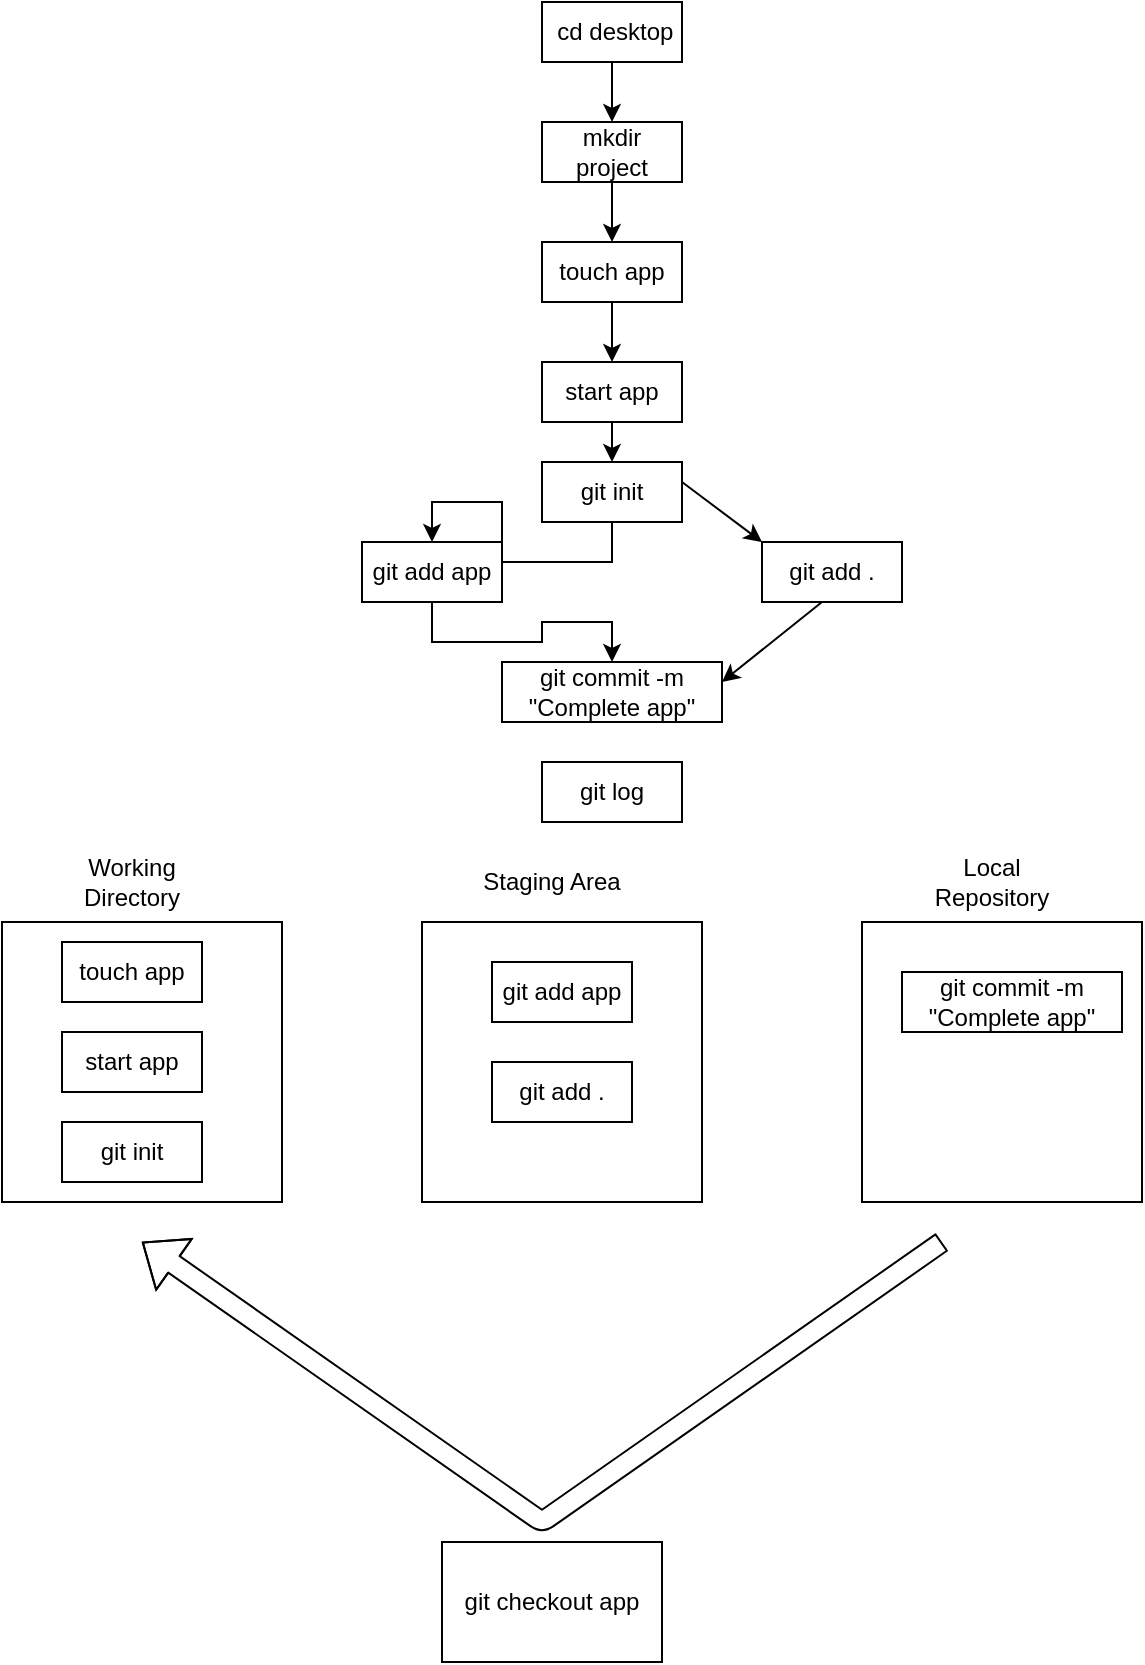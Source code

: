 <mxfile version="13.7.5" type="github">
  <diagram id="kgpKYQtTHZ0yAKxKKP6v" name="Page-1">
    <mxGraphModel dx="1108" dy="482" grid="1" gridSize="10" guides="1" tooltips="1" connect="1" arrows="1" fold="1" page="1" pageScale="1" pageWidth="850" pageHeight="1100" math="0" shadow="0">
      <root>
        <mxCell id="0" />
        <mxCell id="1" parent="0" />
        <mxCell id="72UNQaQtU82CDFyThiPd-6" style="edgeStyle=orthogonalEdgeStyle;rounded=0;orthogonalLoop=1;jettySize=auto;html=1;exitX=0.5;exitY=1;exitDx=0;exitDy=0;" edge="1" parent="1" source="72UNQaQtU82CDFyThiPd-2" target="72UNQaQtU82CDFyThiPd-3">
          <mxGeometry relative="1" as="geometry" />
        </mxCell>
        <mxCell id="72UNQaQtU82CDFyThiPd-2" value="&amp;nbsp;cd desktop" style="rounded=0;whiteSpace=wrap;html=1;" vertex="1" parent="1">
          <mxGeometry x="360" y="220" width="70" height="30" as="geometry" />
        </mxCell>
        <mxCell id="72UNQaQtU82CDFyThiPd-8" style="edgeStyle=orthogonalEdgeStyle;rounded=0;orthogonalLoop=1;jettySize=auto;html=1;exitX=0.5;exitY=1;exitDx=0;exitDy=0;" edge="1" parent="1" source="72UNQaQtU82CDFyThiPd-3" target="72UNQaQtU82CDFyThiPd-4">
          <mxGeometry relative="1" as="geometry" />
        </mxCell>
        <mxCell id="72UNQaQtU82CDFyThiPd-3" value="mkdir project" style="rounded=0;whiteSpace=wrap;html=1;" vertex="1" parent="1">
          <mxGeometry x="360" y="280" width="70" height="30" as="geometry" />
        </mxCell>
        <mxCell id="72UNQaQtU82CDFyThiPd-9" style="edgeStyle=orthogonalEdgeStyle;rounded=0;orthogonalLoop=1;jettySize=auto;html=1;exitX=0.5;exitY=1;exitDx=0;exitDy=0;entryX=0.5;entryY=0;entryDx=0;entryDy=0;" edge="1" parent="1" source="72UNQaQtU82CDFyThiPd-4" target="72UNQaQtU82CDFyThiPd-7">
          <mxGeometry relative="1" as="geometry" />
        </mxCell>
        <mxCell id="72UNQaQtU82CDFyThiPd-4" value="touch app" style="rounded=0;whiteSpace=wrap;html=1;" vertex="1" parent="1">
          <mxGeometry x="360" y="340" width="70" height="30" as="geometry" />
        </mxCell>
        <mxCell id="72UNQaQtU82CDFyThiPd-13" style="edgeStyle=orthogonalEdgeStyle;rounded=0;orthogonalLoop=1;jettySize=auto;html=1;exitX=0.5;exitY=1;exitDx=0;exitDy=0;entryX=0.5;entryY=0;entryDx=0;entryDy=0;" edge="1" parent="1" source="72UNQaQtU82CDFyThiPd-7" target="72UNQaQtU82CDFyThiPd-10">
          <mxGeometry relative="1" as="geometry" />
        </mxCell>
        <mxCell id="72UNQaQtU82CDFyThiPd-7" value="start app" style="rounded=0;whiteSpace=wrap;html=1;" vertex="1" parent="1">
          <mxGeometry x="360" y="400" width="70" height="30" as="geometry" />
        </mxCell>
        <mxCell id="72UNQaQtU82CDFyThiPd-14" style="edgeStyle=orthogonalEdgeStyle;rounded=0;orthogonalLoop=1;jettySize=auto;html=1;exitX=0.5;exitY=1;exitDx=0;exitDy=0;entryX=0.5;entryY=0;entryDx=0;entryDy=0;" edge="1" parent="1" source="72UNQaQtU82CDFyThiPd-10" target="72UNQaQtU82CDFyThiPd-11">
          <mxGeometry relative="1" as="geometry" />
        </mxCell>
        <mxCell id="72UNQaQtU82CDFyThiPd-10" value="git init" style="rounded=0;whiteSpace=wrap;html=1;" vertex="1" parent="1">
          <mxGeometry x="360" y="450" width="70" height="30" as="geometry" />
        </mxCell>
        <mxCell id="72UNQaQtU82CDFyThiPd-15" style="edgeStyle=orthogonalEdgeStyle;rounded=0;orthogonalLoop=1;jettySize=auto;html=1;exitX=0.5;exitY=1;exitDx=0;exitDy=0;entryX=0.5;entryY=0;entryDx=0;entryDy=0;" edge="1" parent="1" source="72UNQaQtU82CDFyThiPd-11" target="72UNQaQtU82CDFyThiPd-12">
          <mxGeometry relative="1" as="geometry" />
        </mxCell>
        <mxCell id="72UNQaQtU82CDFyThiPd-11" value="git add app" style="rounded=0;whiteSpace=wrap;html=1;" vertex="1" parent="1">
          <mxGeometry x="270" y="490" width="70" height="30" as="geometry" />
        </mxCell>
        <mxCell id="72UNQaQtU82CDFyThiPd-12" value="git commit -m &quot;Complete app&quot;" style="rounded=0;whiteSpace=wrap;html=1;" vertex="1" parent="1">
          <mxGeometry x="340" y="550" width="110" height="30" as="geometry" />
        </mxCell>
        <mxCell id="72UNQaQtU82CDFyThiPd-16" value="git log" style="rounded=0;whiteSpace=wrap;html=1;" vertex="1" parent="1">
          <mxGeometry x="360" y="600" width="70" height="30" as="geometry" />
        </mxCell>
        <mxCell id="72UNQaQtU82CDFyThiPd-17" value="git add ." style="rounded=0;whiteSpace=wrap;html=1;" vertex="1" parent="1">
          <mxGeometry x="470" y="490" width="70" height="30" as="geometry" />
        </mxCell>
        <mxCell id="72UNQaQtU82CDFyThiPd-19" value="" style="endArrow=classic;html=1;" edge="1" parent="1">
          <mxGeometry width="50" height="50" relative="1" as="geometry">
            <mxPoint x="430" y="460" as="sourcePoint" />
            <mxPoint x="470" y="490" as="targetPoint" />
          </mxGeometry>
        </mxCell>
        <mxCell id="72UNQaQtU82CDFyThiPd-21" value="" style="endArrow=classic;html=1;" edge="1" parent="1">
          <mxGeometry width="50" height="50" relative="1" as="geometry">
            <mxPoint x="500" y="520" as="sourcePoint" />
            <mxPoint x="450" y="560" as="targetPoint" />
          </mxGeometry>
        </mxCell>
        <mxCell id="72UNQaQtU82CDFyThiPd-22" value="" style="whiteSpace=wrap;html=1;aspect=fixed;" vertex="1" parent="1">
          <mxGeometry x="90" y="680" width="140" height="140" as="geometry" />
        </mxCell>
        <mxCell id="72UNQaQtU82CDFyThiPd-23" value="" style="whiteSpace=wrap;html=1;aspect=fixed;" vertex="1" parent="1">
          <mxGeometry x="300" y="680" width="140" height="140" as="geometry" />
        </mxCell>
        <mxCell id="72UNQaQtU82CDFyThiPd-24" value="" style="whiteSpace=wrap;html=1;aspect=fixed;" vertex="1" parent="1">
          <mxGeometry x="520" y="680" width="140" height="140" as="geometry" />
        </mxCell>
        <mxCell id="72UNQaQtU82CDFyThiPd-26" value="Working Directory" style="text;html=1;strokeColor=none;fillColor=none;align=center;verticalAlign=middle;whiteSpace=wrap;rounded=0;" vertex="1" parent="1">
          <mxGeometry x="110" y="650" width="90" height="20" as="geometry" />
        </mxCell>
        <mxCell id="72UNQaQtU82CDFyThiPd-27" value="Staging Area" style="text;html=1;strokeColor=none;fillColor=none;align=center;verticalAlign=middle;whiteSpace=wrap;rounded=0;" vertex="1" parent="1">
          <mxGeometry x="320" y="650" width="90" height="20" as="geometry" />
        </mxCell>
        <mxCell id="72UNQaQtU82CDFyThiPd-28" value="Local Repository" style="text;html=1;strokeColor=none;fillColor=none;align=center;verticalAlign=middle;whiteSpace=wrap;rounded=0;" vertex="1" parent="1">
          <mxGeometry x="540" y="650" width="90" height="20" as="geometry" />
        </mxCell>
        <mxCell id="72UNQaQtU82CDFyThiPd-29" value="touch app" style="rounded=0;whiteSpace=wrap;html=1;" vertex="1" parent="1">
          <mxGeometry x="120" y="690" width="70" height="30" as="geometry" />
        </mxCell>
        <mxCell id="72UNQaQtU82CDFyThiPd-30" value="start app" style="rounded=0;whiteSpace=wrap;html=1;" vertex="1" parent="1">
          <mxGeometry x="120" y="735" width="70" height="30" as="geometry" />
        </mxCell>
        <mxCell id="72UNQaQtU82CDFyThiPd-31" value="git init" style="rounded=0;whiteSpace=wrap;html=1;" vertex="1" parent="1">
          <mxGeometry x="120" y="780" width="70" height="30" as="geometry" />
        </mxCell>
        <mxCell id="72UNQaQtU82CDFyThiPd-32" value="git add app" style="rounded=0;whiteSpace=wrap;html=1;" vertex="1" parent="1">
          <mxGeometry x="335" y="700" width="70" height="30" as="geometry" />
        </mxCell>
        <mxCell id="72UNQaQtU82CDFyThiPd-33" value="git add ." style="rounded=0;whiteSpace=wrap;html=1;" vertex="1" parent="1">
          <mxGeometry x="335" y="750" width="70" height="30" as="geometry" />
        </mxCell>
        <mxCell id="72UNQaQtU82CDFyThiPd-34" value="git commit -m &quot;Complete app&quot;" style="rounded=0;whiteSpace=wrap;html=1;" vertex="1" parent="1">
          <mxGeometry x="540" y="705" width="110" height="30" as="geometry" />
        </mxCell>
        <mxCell id="72UNQaQtU82CDFyThiPd-35" value="" style="shape=flexArrow;endArrow=classic;html=1;" edge="1" parent="1">
          <mxGeometry width="50" height="50" relative="1" as="geometry">
            <mxPoint x="560" y="840" as="sourcePoint" />
            <mxPoint x="160" y="840" as="targetPoint" />
            <Array as="points">
              <mxPoint x="360" y="980" />
            </Array>
          </mxGeometry>
        </mxCell>
        <mxCell id="72UNQaQtU82CDFyThiPd-36" value="git checkout app" style="rounded=0;whiteSpace=wrap;html=1;" vertex="1" parent="1">
          <mxGeometry x="310" y="990" width="110" height="60" as="geometry" />
        </mxCell>
      </root>
    </mxGraphModel>
  </diagram>
</mxfile>
